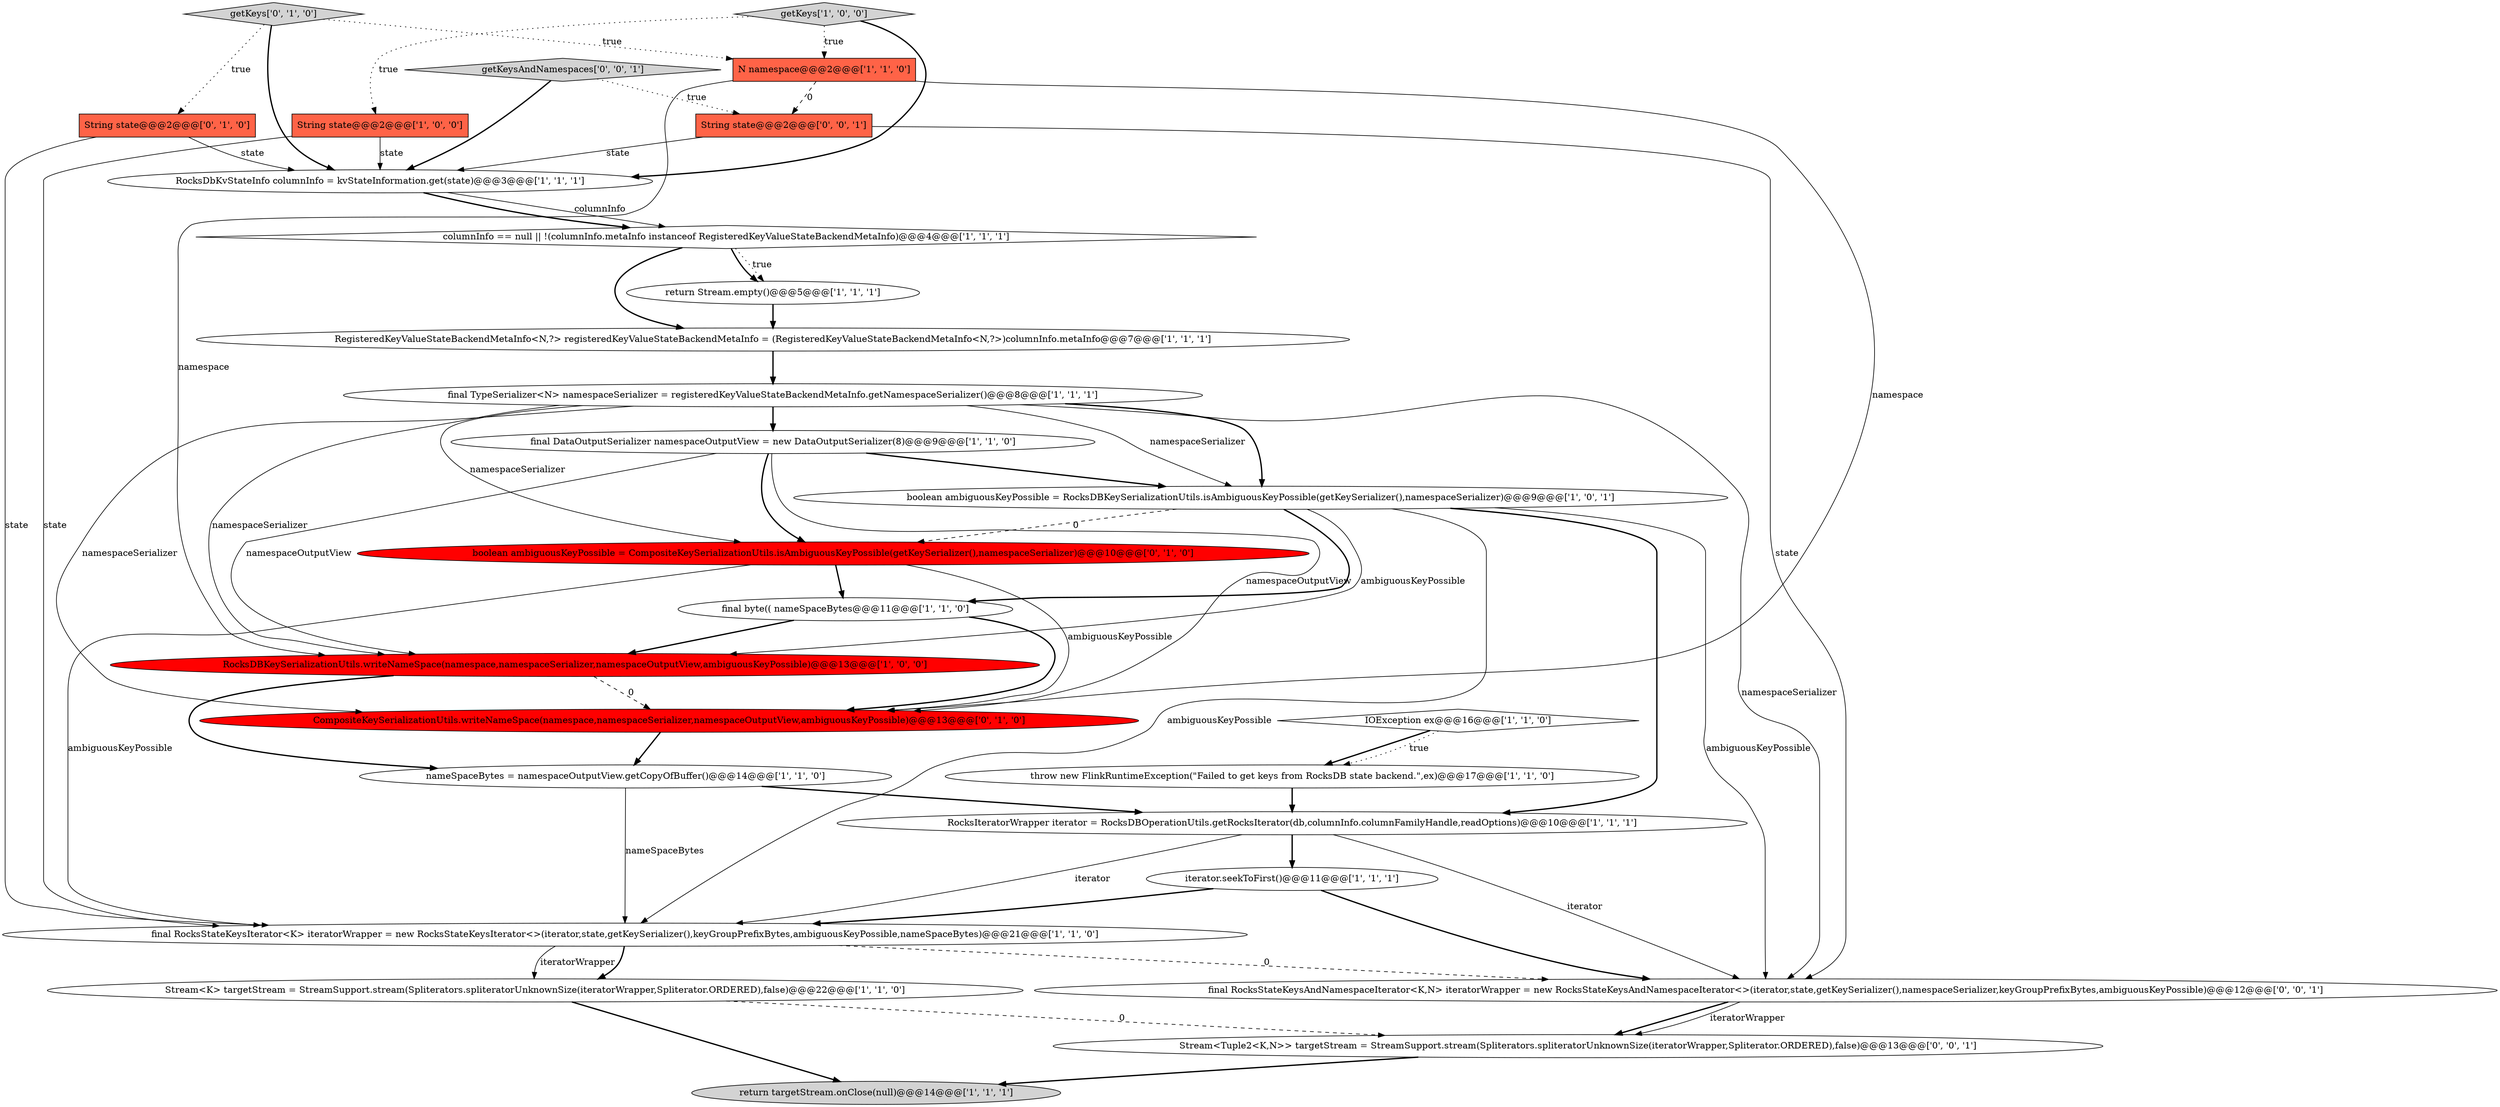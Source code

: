 digraph {
10 [style = filled, label = "nameSpaceBytes = namespaceOutputView.getCopyOfBuffer()@@@14@@@['1', '1', '0']", fillcolor = white, shape = ellipse image = "AAA0AAABBB1BBB"];
4 [style = filled, label = "String state@@@2@@@['1', '0', '0']", fillcolor = tomato, shape = box image = "AAA0AAABBB1BBB"];
24 [style = filled, label = "Stream<Tuple2<K,N>> targetStream = StreamSupport.stream(Spliterators.spliteratorUnknownSize(iteratorWrapper,Spliterator.ORDERED),false)@@@13@@@['0', '0', '1']", fillcolor = white, shape = ellipse image = "AAA0AAABBB3BBB"];
6 [style = filled, label = "RocksDBKeySerializationUtils.writeNameSpace(namespace,namespaceSerializer,namespaceOutputView,ambiguousKeyPossible)@@@13@@@['1', '0', '0']", fillcolor = red, shape = ellipse image = "AAA1AAABBB1BBB"];
1 [style = filled, label = "IOException ex@@@16@@@['1', '1', '0']", fillcolor = white, shape = diamond image = "AAA0AAABBB1BBB"];
17 [style = filled, label = "final TypeSerializer<N> namespaceSerializer = registeredKeyValueStateBackendMetaInfo.getNamespaceSerializer()@@@8@@@['1', '1', '1']", fillcolor = white, shape = ellipse image = "AAA0AAABBB1BBB"];
23 [style = filled, label = "getKeys['0', '1', '0']", fillcolor = lightgray, shape = diamond image = "AAA0AAABBB2BBB"];
13 [style = filled, label = "final RocksStateKeysIterator<K> iteratorWrapper = new RocksStateKeysIterator<>(iterator,state,getKeySerializer(),keyGroupPrefixBytes,ambiguousKeyPossible,nameSpaceBytes)@@@21@@@['1', '1', '0']", fillcolor = white, shape = ellipse image = "AAA0AAABBB1BBB"];
22 [style = filled, label = "CompositeKeySerializationUtils.writeNameSpace(namespace,namespaceSerializer,namespaceOutputView,ambiguousKeyPossible)@@@13@@@['0', '1', '0']", fillcolor = red, shape = ellipse image = "AAA1AAABBB2BBB"];
11 [style = filled, label = "getKeys['1', '0', '0']", fillcolor = lightgray, shape = diamond image = "AAA0AAABBB1BBB"];
16 [style = filled, label = "final DataOutputSerializer namespaceOutputView = new DataOutputSerializer(8)@@@9@@@['1', '1', '0']", fillcolor = white, shape = ellipse image = "AAA0AAABBB1BBB"];
15 [style = filled, label = "RocksIteratorWrapper iterator = RocksDBOperationUtils.getRocksIterator(db,columnInfo.columnFamilyHandle,readOptions)@@@10@@@['1', '1', '1']", fillcolor = white, shape = ellipse image = "AAA0AAABBB1BBB"];
3 [style = filled, label = "iterator.seekToFirst()@@@11@@@['1', '1', '1']", fillcolor = white, shape = ellipse image = "AAA0AAABBB1BBB"];
8 [style = filled, label = "N namespace@@@2@@@['1', '1', '0']", fillcolor = tomato, shape = box image = "AAA0AAABBB1BBB"];
9 [style = filled, label = "boolean ambiguousKeyPossible = RocksDBKeySerializationUtils.isAmbiguousKeyPossible(getKeySerializer(),namespaceSerializer)@@@9@@@['1', '0', '1']", fillcolor = white, shape = ellipse image = "AAA0AAABBB1BBB"];
7 [style = filled, label = "throw new FlinkRuntimeException(\"Failed to get keys from RocksDB state backend.\",ex)@@@17@@@['1', '1', '0']", fillcolor = white, shape = ellipse image = "AAA0AAABBB1BBB"];
12 [style = filled, label = "return targetStream.onClose(null)@@@14@@@['1', '1', '1']", fillcolor = lightgray, shape = ellipse image = "AAA0AAABBB1BBB"];
18 [style = filled, label = "final byte(( nameSpaceBytes@@@11@@@['1', '1', '0']", fillcolor = white, shape = ellipse image = "AAA0AAABBB1BBB"];
21 [style = filled, label = "String state@@@2@@@['0', '1', '0']", fillcolor = tomato, shape = box image = "AAA0AAABBB2BBB"];
19 [style = filled, label = "RocksDbKvStateInfo columnInfo = kvStateInformation.get(state)@@@3@@@['1', '1', '1']", fillcolor = white, shape = ellipse image = "AAA0AAABBB1BBB"];
26 [style = filled, label = "final RocksStateKeysAndNamespaceIterator<K,N> iteratorWrapper = new RocksStateKeysAndNamespaceIterator<>(iterator,state,getKeySerializer(),namespaceSerializer,keyGroupPrefixBytes,ambiguousKeyPossible)@@@12@@@['0', '0', '1']", fillcolor = white, shape = ellipse image = "AAA0AAABBB3BBB"];
5 [style = filled, label = "columnInfo == null || !(columnInfo.metaInfo instanceof RegisteredKeyValueStateBackendMetaInfo)@@@4@@@['1', '1', '1']", fillcolor = white, shape = diamond image = "AAA0AAABBB1BBB"];
20 [style = filled, label = "boolean ambiguousKeyPossible = CompositeKeySerializationUtils.isAmbiguousKeyPossible(getKeySerializer(),namespaceSerializer)@@@10@@@['0', '1', '0']", fillcolor = red, shape = ellipse image = "AAA1AAABBB2BBB"];
25 [style = filled, label = "String state@@@2@@@['0', '0', '1']", fillcolor = tomato, shape = box image = "AAA0AAABBB3BBB"];
14 [style = filled, label = "RegisteredKeyValueStateBackendMetaInfo<N,?> registeredKeyValueStateBackendMetaInfo = (RegisteredKeyValueStateBackendMetaInfo<N,?>)columnInfo.metaInfo@@@7@@@['1', '1', '1']", fillcolor = white, shape = ellipse image = "AAA0AAABBB1BBB"];
0 [style = filled, label = "return Stream.empty()@@@5@@@['1', '1', '1']", fillcolor = white, shape = ellipse image = "AAA0AAABBB1BBB"];
27 [style = filled, label = "getKeysAndNamespaces['0', '0', '1']", fillcolor = lightgray, shape = diamond image = "AAA0AAABBB3BBB"];
2 [style = filled, label = "Stream<K> targetStream = StreamSupport.stream(Spliterators.spliteratorUnknownSize(iteratorWrapper,Spliterator.ORDERED),false)@@@22@@@['1', '1', '0']", fillcolor = white, shape = ellipse image = "AAA0AAABBB1BBB"];
9->20 [style = dashed, label="0"];
8->22 [style = solid, label="namespace"];
17->22 [style = solid, label="namespaceSerializer"];
16->9 [style = bold, label=""];
24->12 [style = bold, label=""];
15->13 [style = solid, label="iterator"];
10->15 [style = bold, label=""];
27->25 [style = dotted, label="true"];
4->13 [style = solid, label="state"];
23->8 [style = dotted, label="true"];
17->9 [style = solid, label="namespaceSerializer"];
17->9 [style = bold, label=""];
23->21 [style = dotted, label="true"];
3->26 [style = bold, label=""];
10->13 [style = solid, label="nameSpaceBytes"];
16->6 [style = solid, label="namespaceOutputView"];
9->13 [style = solid, label="ambiguousKeyPossible"];
17->26 [style = solid, label="namespaceSerializer"];
14->17 [style = bold, label=""];
5->0 [style = dotted, label="true"];
11->4 [style = dotted, label="true"];
20->13 [style = solid, label="ambiguousKeyPossible"];
5->14 [style = bold, label=""];
4->19 [style = solid, label="state"];
11->19 [style = bold, label=""];
15->3 [style = bold, label=""];
26->24 [style = bold, label=""];
1->7 [style = bold, label=""];
21->19 [style = solid, label="state"];
13->26 [style = dashed, label="0"];
6->22 [style = dashed, label="0"];
13->2 [style = solid, label="iteratorWrapper"];
2->12 [style = bold, label=""];
15->26 [style = solid, label="iterator"];
1->7 [style = dotted, label="true"];
20->18 [style = bold, label=""];
16->22 [style = solid, label="namespaceOutputView"];
19->5 [style = bold, label=""];
0->14 [style = bold, label=""];
25->26 [style = solid, label="state"];
18->22 [style = bold, label=""];
17->20 [style = solid, label="namespaceSerializer"];
9->18 [style = bold, label=""];
5->0 [style = bold, label=""];
18->6 [style = bold, label=""];
9->15 [style = bold, label=""];
9->6 [style = solid, label="ambiguousKeyPossible"];
25->19 [style = solid, label="state"];
6->10 [style = bold, label=""];
23->19 [style = bold, label=""];
9->26 [style = solid, label="ambiguousKeyPossible"];
22->10 [style = bold, label=""];
26->24 [style = solid, label="iteratorWrapper"];
20->22 [style = solid, label="ambiguousKeyPossible"];
3->13 [style = bold, label=""];
7->15 [style = bold, label=""];
17->6 [style = solid, label="namespaceSerializer"];
11->8 [style = dotted, label="true"];
8->25 [style = dashed, label="0"];
27->19 [style = bold, label=""];
2->24 [style = dashed, label="0"];
8->6 [style = solid, label="namespace"];
21->13 [style = solid, label="state"];
16->20 [style = bold, label=""];
19->5 [style = solid, label="columnInfo"];
17->16 [style = bold, label=""];
13->2 [style = bold, label=""];
}
